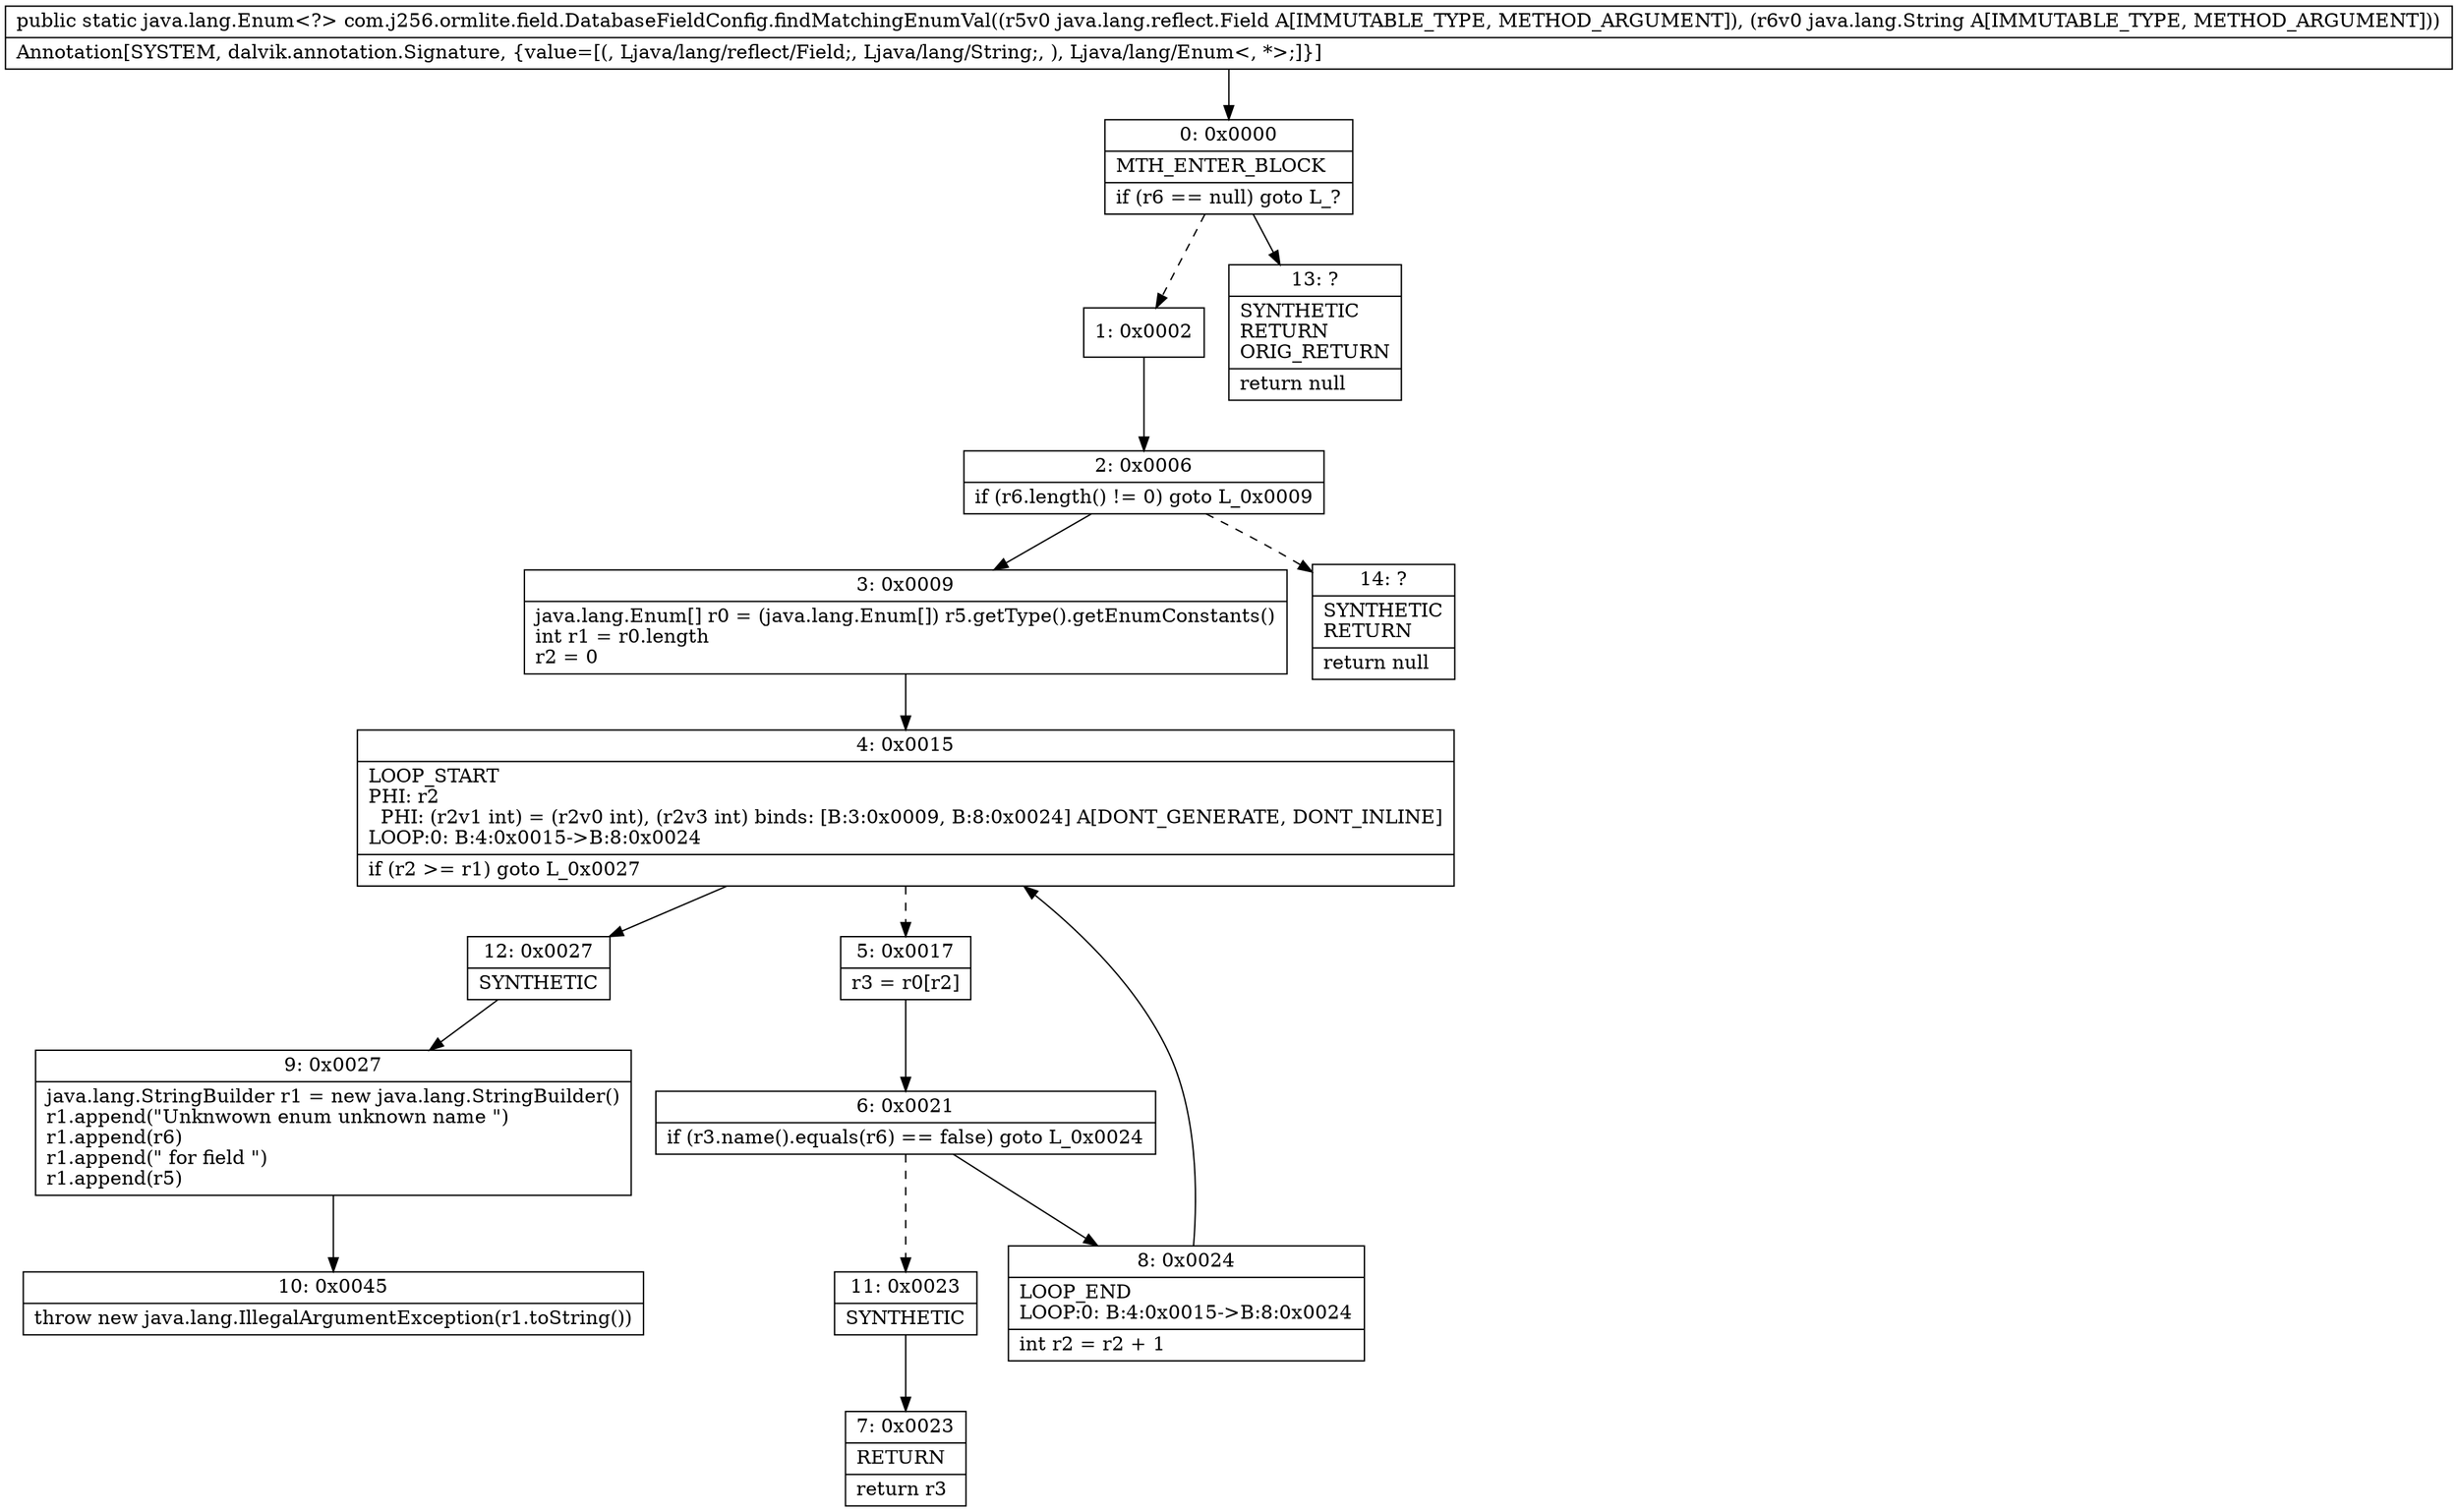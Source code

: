 digraph "CFG forcom.j256.ormlite.field.DatabaseFieldConfig.findMatchingEnumVal(Ljava\/lang\/reflect\/Field;Ljava\/lang\/String;)Ljava\/lang\/Enum;" {
Node_0 [shape=record,label="{0\:\ 0x0000|MTH_ENTER_BLOCK\l|if (r6 == null) goto L_?\l}"];
Node_1 [shape=record,label="{1\:\ 0x0002}"];
Node_2 [shape=record,label="{2\:\ 0x0006|if (r6.length() != 0) goto L_0x0009\l}"];
Node_3 [shape=record,label="{3\:\ 0x0009|java.lang.Enum[] r0 = (java.lang.Enum[]) r5.getType().getEnumConstants()\lint r1 = r0.length\lr2 = 0\l}"];
Node_4 [shape=record,label="{4\:\ 0x0015|LOOP_START\lPHI: r2 \l  PHI: (r2v1 int) = (r2v0 int), (r2v3 int) binds: [B:3:0x0009, B:8:0x0024] A[DONT_GENERATE, DONT_INLINE]\lLOOP:0: B:4:0x0015\-\>B:8:0x0024\l|if (r2 \>= r1) goto L_0x0027\l}"];
Node_5 [shape=record,label="{5\:\ 0x0017|r3 = r0[r2]\l}"];
Node_6 [shape=record,label="{6\:\ 0x0021|if (r3.name().equals(r6) == false) goto L_0x0024\l}"];
Node_7 [shape=record,label="{7\:\ 0x0023|RETURN\l|return r3\l}"];
Node_8 [shape=record,label="{8\:\ 0x0024|LOOP_END\lLOOP:0: B:4:0x0015\-\>B:8:0x0024\l|int r2 = r2 + 1\l}"];
Node_9 [shape=record,label="{9\:\ 0x0027|java.lang.StringBuilder r1 = new java.lang.StringBuilder()\lr1.append(\"Unknwown enum unknown name \")\lr1.append(r6)\lr1.append(\" for field \")\lr1.append(r5)\l}"];
Node_10 [shape=record,label="{10\:\ 0x0045|throw new java.lang.IllegalArgumentException(r1.toString())\l}"];
Node_11 [shape=record,label="{11\:\ 0x0023|SYNTHETIC\l}"];
Node_12 [shape=record,label="{12\:\ 0x0027|SYNTHETIC\l}"];
Node_13 [shape=record,label="{13\:\ ?|SYNTHETIC\lRETURN\lORIG_RETURN\l|return null\l}"];
Node_14 [shape=record,label="{14\:\ ?|SYNTHETIC\lRETURN\l|return null\l}"];
MethodNode[shape=record,label="{public static java.lang.Enum\<?\> com.j256.ormlite.field.DatabaseFieldConfig.findMatchingEnumVal((r5v0 java.lang.reflect.Field A[IMMUTABLE_TYPE, METHOD_ARGUMENT]), (r6v0 java.lang.String A[IMMUTABLE_TYPE, METHOD_ARGUMENT]))  | Annotation[SYSTEM, dalvik.annotation.Signature, \{value=[(, Ljava\/lang\/reflect\/Field;, Ljava\/lang\/String;, ), Ljava\/lang\/Enum\<, *\>;]\}]\l}"];
MethodNode -> Node_0;
Node_0 -> Node_1[style=dashed];
Node_0 -> Node_13;
Node_1 -> Node_2;
Node_2 -> Node_3;
Node_2 -> Node_14[style=dashed];
Node_3 -> Node_4;
Node_4 -> Node_5[style=dashed];
Node_4 -> Node_12;
Node_5 -> Node_6;
Node_6 -> Node_8;
Node_6 -> Node_11[style=dashed];
Node_8 -> Node_4;
Node_9 -> Node_10;
Node_11 -> Node_7;
Node_12 -> Node_9;
}

